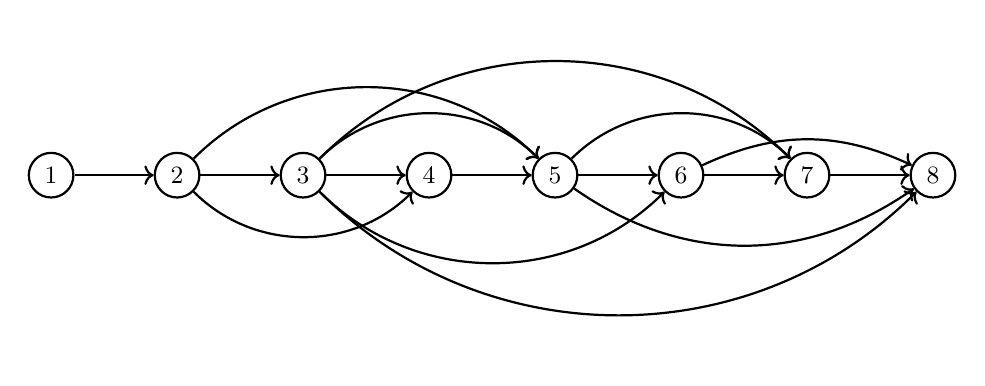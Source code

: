 \begin{tikzpicture}[->,style=thick,scale=0.8]
\tikzstyle{vertex}=[draw, fill=white]
\small
\node [vertex, circle] (1) at ( 0, 0 ) {$1$};
\node [vertex, circle] (2) at (2, 0 ) {$2$};
\node [vertex, circle]  (3) at (4, 0) {$3$};
\node [vertex, circle] (4) at (6, 0) {$4$};
\node [vertex, circle] (5) at (8, 0) {$5$};
\node [vertex, circle] (6) at (10, 0) {$6$};
\node [vertex, circle] (7) at (12, 0) {$7$};
\node [vertex, circle] (8) at (14, 0) {$8$};

\draw (1) -- (2);
\draw (2) -- (3);
\draw (2) to [bend right=45] node [midway, above, sloped] {} (4);
\draw (2) to [bend left=45] node [midway, above, sloped] {} (5);
\draw (3) -- (4);
\draw (3) to [bend left=45] node [midway, above, sloped] {} (5);
\draw (3) to [bend right=45] node [midway, above, sloped] {} (6);
\draw (3) to [bend left=45] node [midway, above, sloped] {} (7);
\draw (3) to [bend right=45] node [midway, above, sloped] {} (8);
\draw (4) -- (5);
\draw (5) -- (6);
\draw (5) to [bend left=45] node [midway, above, sloped] {} (7);
\draw (5) to [bend right=35] node [midway, above, sloped] {} (8);
\draw (6) -- (7);
\draw (6) to [bend left=25] node [midway, above, sloped] {} (8);
\draw (7) -- (8);
\end{tikzpicture}